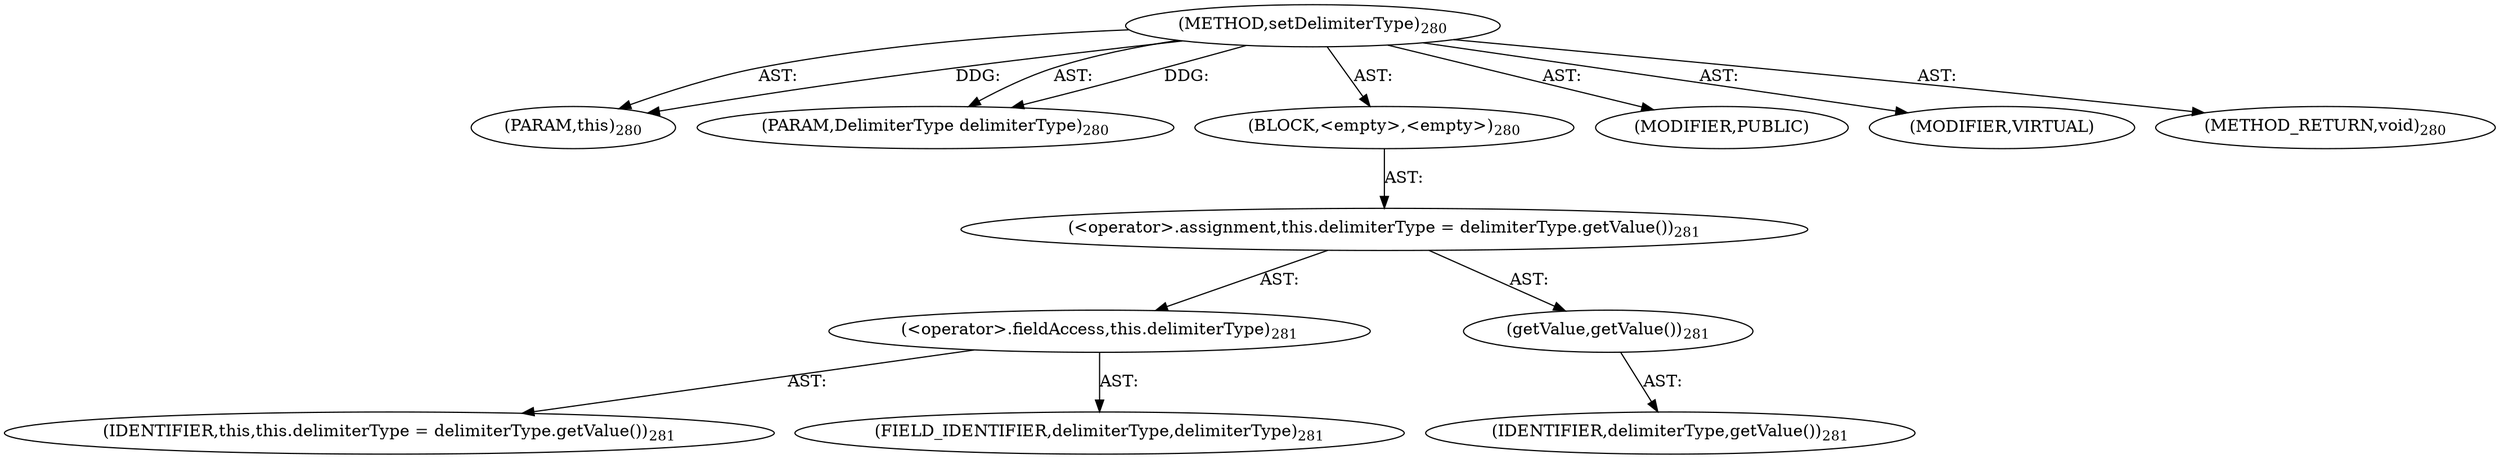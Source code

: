 digraph "setDelimiterType" {  
"111669149705" [label = <(METHOD,setDelimiterType)<SUB>280</SUB>> ]
"115964116996" [label = <(PARAM,this)<SUB>280</SUB>> ]
"115964117021" [label = <(PARAM,DelimiterType delimiterType)<SUB>280</SUB>> ]
"25769803785" [label = <(BLOCK,&lt;empty&gt;,&lt;empty&gt;)<SUB>280</SUB>> ]
"30064771094" [label = <(&lt;operator&gt;.assignment,this.delimiterType = delimiterType.getValue())<SUB>281</SUB>> ]
"30064771095" [label = <(&lt;operator&gt;.fieldAccess,this.delimiterType)<SUB>281</SUB>> ]
"68719476740" [label = <(IDENTIFIER,this,this.delimiterType = delimiterType.getValue())<SUB>281</SUB>> ]
"55834574858" [label = <(FIELD_IDENTIFIER,delimiterType,delimiterType)<SUB>281</SUB>> ]
"30064771096" [label = <(getValue,getValue())<SUB>281</SUB>> ]
"68719476792" [label = <(IDENTIFIER,delimiterType,getValue())<SUB>281</SUB>> ]
"133143986216" [label = <(MODIFIER,PUBLIC)> ]
"133143986217" [label = <(MODIFIER,VIRTUAL)> ]
"128849018889" [label = <(METHOD_RETURN,void)<SUB>280</SUB>> ]
  "111669149705" -> "115964116996"  [ label = "AST: "] 
  "111669149705" -> "115964117021"  [ label = "AST: "] 
  "111669149705" -> "25769803785"  [ label = "AST: "] 
  "111669149705" -> "133143986216"  [ label = "AST: "] 
  "111669149705" -> "133143986217"  [ label = "AST: "] 
  "111669149705" -> "128849018889"  [ label = "AST: "] 
  "25769803785" -> "30064771094"  [ label = "AST: "] 
  "30064771094" -> "30064771095"  [ label = "AST: "] 
  "30064771094" -> "30064771096"  [ label = "AST: "] 
  "30064771095" -> "68719476740"  [ label = "AST: "] 
  "30064771095" -> "55834574858"  [ label = "AST: "] 
  "30064771096" -> "68719476792"  [ label = "AST: "] 
  "111669149705" -> "115964116996"  [ label = "DDG: "] 
  "111669149705" -> "115964117021"  [ label = "DDG: "] 
}
